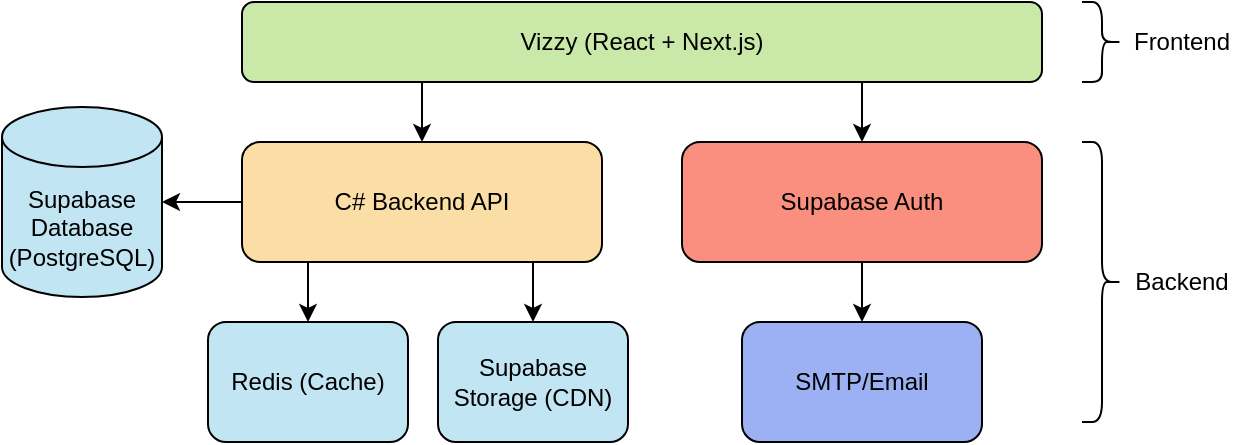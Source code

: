 <mxfile version="26.0.15">
  <diagram name="Page-1" id="ZtRXckprSfWWWMWI-0DX">
    <mxGraphModel dx="989" dy="610" grid="1" gridSize="10" guides="1" tooltips="1" connect="1" arrows="1" fold="1" page="1" pageScale="1" pageWidth="850" pageHeight="1100" math="0" shadow="0">
      <root>
        <mxCell id="0" />
        <mxCell id="1" parent="0" />
        <mxCell id="u3RBaRpEE6LbFSr3Mo1L-11" style="edgeStyle=orthogonalEdgeStyle;rounded=0;orthogonalLoop=1;jettySize=auto;html=1;exitX=0.225;exitY=0.96;exitDx=0;exitDy=0;exitPerimeter=0;" parent="1" source="u3RBaRpEE6LbFSr3Mo1L-6" target="u3RBaRpEE6LbFSr3Mo1L-7" edge="1">
          <mxGeometry relative="1" as="geometry" />
        </mxCell>
        <mxCell id="u3RBaRpEE6LbFSr3Mo1L-12" style="edgeStyle=orthogonalEdgeStyle;rounded=0;orthogonalLoop=1;jettySize=auto;html=1;exitX=0.775;exitY=0.998;exitDx=0;exitDy=0;exitPerimeter=0;" parent="1" source="u3RBaRpEE6LbFSr3Mo1L-6" target="u3RBaRpEE6LbFSr3Mo1L-8" edge="1">
          <mxGeometry relative="1" as="geometry" />
        </mxCell>
        <mxCell id="u3RBaRpEE6LbFSr3Mo1L-6" value="Vizzy (React + Next.js)" style="rounded=1;whiteSpace=wrap;html=1;fillColor=light-dark(#cae8a8, #ededed);" parent="1" vertex="1">
          <mxGeometry x="220" y="170" width="400" height="40" as="geometry" />
        </mxCell>
        <mxCell id="mVj3izY6Q9iM32bNOUG2-7" style="edgeStyle=orthogonalEdgeStyle;rounded=0;orthogonalLoop=1;jettySize=auto;html=1;entryX=0.5;entryY=0;entryDx=0;entryDy=0;" edge="1" parent="1" source="u3RBaRpEE6LbFSr3Mo1L-7" target="u3RBaRpEE6LbFSr3Mo1L-10">
          <mxGeometry relative="1" as="geometry">
            <Array as="points">
              <mxPoint x="366" y="320" />
            </Array>
          </mxGeometry>
        </mxCell>
        <mxCell id="mVj3izY6Q9iM32bNOUG2-8" style="edgeStyle=orthogonalEdgeStyle;rounded=0;orthogonalLoop=1;jettySize=auto;html=1;entryX=0.5;entryY=0;entryDx=0;entryDy=0;" edge="1" parent="1" source="u3RBaRpEE6LbFSr3Mo1L-7" target="mVj3izY6Q9iM32bNOUG2-6">
          <mxGeometry relative="1" as="geometry">
            <Array as="points">
              <mxPoint x="253" y="310" />
              <mxPoint x="253" y="310" />
            </Array>
          </mxGeometry>
        </mxCell>
        <mxCell id="u3RBaRpEE6LbFSr3Mo1L-7" value="C# Backend API" style="rounded=1;whiteSpace=wrap;html=1;fillColor=light-dark(#fbdda6, #FEDBA7);fontColor=#000000;fillStyle=solid;" parent="1" vertex="1">
          <mxGeometry x="220" y="240" width="180" height="60" as="geometry" />
        </mxCell>
        <mxCell id="u3RBaRpEE6LbFSr3Mo1L-38" style="edgeStyle=orthogonalEdgeStyle;rounded=0;orthogonalLoop=1;jettySize=auto;html=1;" parent="1" source="u3RBaRpEE6LbFSr3Mo1L-8" target="u3RBaRpEE6LbFSr3Mo1L-37" edge="1">
          <mxGeometry relative="1" as="geometry" />
        </mxCell>
        <mxCell id="u3RBaRpEE6LbFSr3Mo1L-8" value="Supabase Auth" style="rounded=1;whiteSpace=wrap;html=1;fillColor=light-dark(#fa8e7f, #ededed);glass=0;shadow=0;" parent="1" vertex="1">
          <mxGeometry x="440" y="240" width="180" height="60" as="geometry" />
        </mxCell>
        <mxCell id="u3RBaRpEE6LbFSr3Mo1L-10" value="Supabase Storage (CDN)" style="rounded=1;whiteSpace=wrap;html=1;fillColor=light-dark(#c1e5f2, #ededed);" parent="1" vertex="1">
          <mxGeometry x="318" y="330" width="95" height="60" as="geometry" />
        </mxCell>
        <mxCell id="u3RBaRpEE6LbFSr3Mo1L-19" value="Supabase Database (PostgreSQL)" style="shape=cylinder3;whiteSpace=wrap;html=1;boundedLbl=1;backgroundOutline=1;size=15;fillColor=light-dark(#c1e5f2, #ededed);" parent="1" vertex="1">
          <mxGeometry x="100" y="222.5" width="80" height="95" as="geometry" />
        </mxCell>
        <mxCell id="u3RBaRpEE6LbFSr3Mo1L-22" style="edgeStyle=orthogonalEdgeStyle;rounded=0;orthogonalLoop=1;jettySize=auto;html=1;entryX=1;entryY=0.5;entryDx=0;entryDy=0;entryPerimeter=0;" parent="1" source="u3RBaRpEE6LbFSr3Mo1L-7" target="u3RBaRpEE6LbFSr3Mo1L-19" edge="1">
          <mxGeometry relative="1" as="geometry" />
        </mxCell>
        <mxCell id="u3RBaRpEE6LbFSr3Mo1L-27" value="Frontend" style="text;html=1;align=center;verticalAlign=middle;whiteSpace=wrap;rounded=0;" parent="1" vertex="1">
          <mxGeometry x="660" y="175" width="60" height="30" as="geometry" />
        </mxCell>
        <mxCell id="u3RBaRpEE6LbFSr3Mo1L-29" value="Backend" style="text;html=1;align=center;verticalAlign=middle;whiteSpace=wrap;rounded=0;" parent="1" vertex="1">
          <mxGeometry x="660" y="295" width="60" height="30" as="geometry" />
        </mxCell>
        <mxCell id="u3RBaRpEE6LbFSr3Mo1L-30" value="" style="shape=curlyBracket;whiteSpace=wrap;html=1;rounded=1;flipH=1;labelPosition=right;verticalLabelPosition=middle;align=left;verticalAlign=middle;" parent="1" vertex="1">
          <mxGeometry x="640" y="170" width="20" height="40" as="geometry" />
        </mxCell>
        <mxCell id="u3RBaRpEE6LbFSr3Mo1L-31" value="" style="shape=curlyBracket;whiteSpace=wrap;html=1;rounded=1;flipH=1;labelPosition=right;verticalLabelPosition=middle;align=left;verticalAlign=middle;" parent="1" vertex="1">
          <mxGeometry x="640" y="240" width="20" height="140" as="geometry" />
        </mxCell>
        <mxCell id="u3RBaRpEE6LbFSr3Mo1L-37" value="SMTP/Email" style="rounded=1;whiteSpace=wrap;html=1;fillColor=light-dark(#9bb1f3, #ededed);" parent="1" vertex="1">
          <mxGeometry x="470" y="330" width="120" height="60" as="geometry" />
        </mxCell>
        <mxCell id="mVj3izY6Q9iM32bNOUG2-6" value="Redis (Cache)" style="rounded=1;whiteSpace=wrap;html=1;fillColor=light-dark(#c1e5f2, #ededed);" vertex="1" parent="1">
          <mxGeometry x="203" y="330" width="100" height="60" as="geometry" />
        </mxCell>
      </root>
    </mxGraphModel>
  </diagram>
</mxfile>
